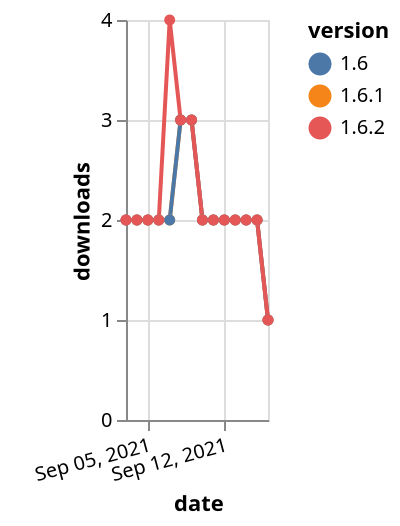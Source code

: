 {"$schema": "https://vega.github.io/schema/vega-lite/v5.json", "description": "A simple bar chart with embedded data.", "data": {"values": [{"date": "2021-09-03", "total": 554, "delta": 2, "version": "1.6.1"}, {"date": "2021-09-04", "total": 556, "delta": 2, "version": "1.6.1"}, {"date": "2021-09-05", "total": 558, "delta": 2, "version": "1.6.1"}, {"date": "2021-09-06", "total": 560, "delta": 2, "version": "1.6.1"}, {"date": "2021-09-07", "total": 562, "delta": 2, "version": "1.6.1"}, {"date": "2021-09-08", "total": 565, "delta": 3, "version": "1.6.1"}, {"date": "2021-09-09", "total": 568, "delta": 3, "version": "1.6.1"}, {"date": "2021-09-10", "total": 570, "delta": 2, "version": "1.6.1"}, {"date": "2021-09-11", "total": 572, "delta": 2, "version": "1.6.1"}, {"date": "2021-09-12", "total": 574, "delta": 2, "version": "1.6.1"}, {"date": "2021-09-13", "total": 576, "delta": 2, "version": "1.6.1"}, {"date": "2021-09-14", "total": 578, "delta": 2, "version": "1.6.1"}, {"date": "2021-09-15", "total": 580, "delta": 2, "version": "1.6.1"}, {"date": "2021-09-16", "total": 581, "delta": 1, "version": "1.6.1"}, {"date": "2021-09-03", "total": 571, "delta": 2, "version": "1.6"}, {"date": "2021-09-04", "total": 573, "delta": 2, "version": "1.6"}, {"date": "2021-09-05", "total": 575, "delta": 2, "version": "1.6"}, {"date": "2021-09-06", "total": 577, "delta": 2, "version": "1.6"}, {"date": "2021-09-07", "total": 579, "delta": 2, "version": "1.6"}, {"date": "2021-09-08", "total": 582, "delta": 3, "version": "1.6"}, {"date": "2021-09-09", "total": 585, "delta": 3, "version": "1.6"}, {"date": "2021-09-10", "total": 587, "delta": 2, "version": "1.6"}, {"date": "2021-09-11", "total": 589, "delta": 2, "version": "1.6"}, {"date": "2021-09-12", "total": 591, "delta": 2, "version": "1.6"}, {"date": "2021-09-13", "total": 593, "delta": 2, "version": "1.6"}, {"date": "2021-09-14", "total": 595, "delta": 2, "version": "1.6"}, {"date": "2021-09-15", "total": 597, "delta": 2, "version": "1.6"}, {"date": "2021-09-16", "total": 598, "delta": 1, "version": "1.6"}, {"date": "2021-09-03", "total": 363, "delta": 2, "version": "1.6.2"}, {"date": "2021-09-04", "total": 365, "delta": 2, "version": "1.6.2"}, {"date": "2021-09-05", "total": 367, "delta": 2, "version": "1.6.2"}, {"date": "2021-09-06", "total": 369, "delta": 2, "version": "1.6.2"}, {"date": "2021-09-07", "total": 373, "delta": 4, "version": "1.6.2"}, {"date": "2021-09-08", "total": 376, "delta": 3, "version": "1.6.2"}, {"date": "2021-09-09", "total": 379, "delta": 3, "version": "1.6.2"}, {"date": "2021-09-10", "total": 381, "delta": 2, "version": "1.6.2"}, {"date": "2021-09-11", "total": 383, "delta": 2, "version": "1.6.2"}, {"date": "2021-09-12", "total": 385, "delta": 2, "version": "1.6.2"}, {"date": "2021-09-13", "total": 387, "delta": 2, "version": "1.6.2"}, {"date": "2021-09-14", "total": 389, "delta": 2, "version": "1.6.2"}, {"date": "2021-09-15", "total": 391, "delta": 2, "version": "1.6.2"}, {"date": "2021-09-16", "total": 392, "delta": 1, "version": "1.6.2"}]}, "width": "container", "mark": {"type": "line", "point": {"filled": true}}, "encoding": {"x": {"field": "date", "type": "temporal", "timeUnit": "yearmonthdate", "title": "date", "axis": {"labelAngle": -15}}, "y": {"field": "delta", "type": "quantitative", "title": "downloads"}, "color": {"field": "version", "type": "nominal"}, "tooltip": {"field": "delta"}}}